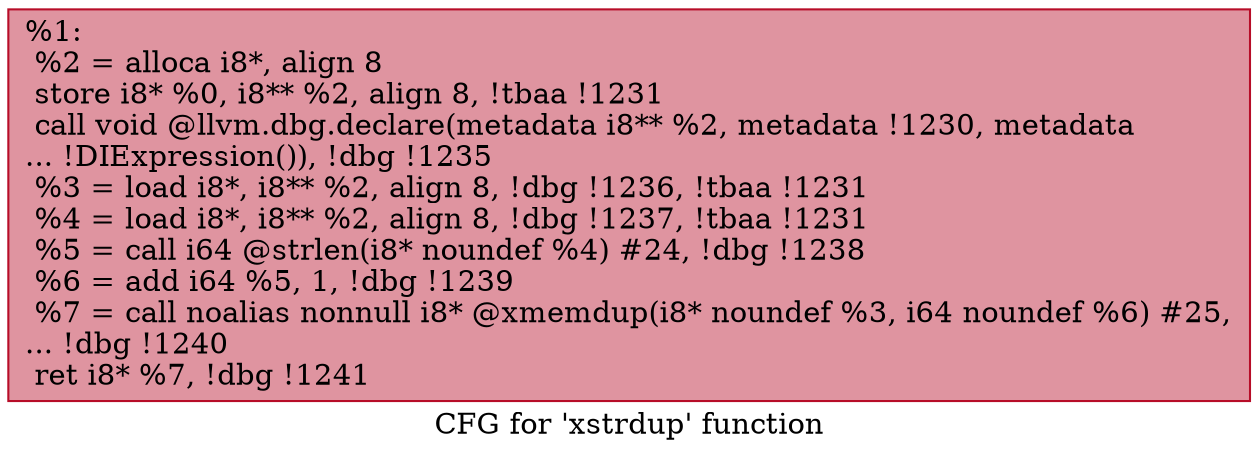 digraph "CFG for 'xstrdup' function" {
	label="CFG for 'xstrdup' function";

	Node0xb6f3f0 [shape=record,color="#b70d28ff", style=filled, fillcolor="#b70d2870",label="{%1:\l  %2 = alloca i8*, align 8\l  store i8* %0, i8** %2, align 8, !tbaa !1231\l  call void @llvm.dbg.declare(metadata i8** %2, metadata !1230, metadata\l... !DIExpression()), !dbg !1235\l  %3 = load i8*, i8** %2, align 8, !dbg !1236, !tbaa !1231\l  %4 = load i8*, i8** %2, align 8, !dbg !1237, !tbaa !1231\l  %5 = call i64 @strlen(i8* noundef %4) #24, !dbg !1238\l  %6 = add i64 %5, 1, !dbg !1239\l  %7 = call noalias nonnull i8* @xmemdup(i8* noundef %3, i64 noundef %6) #25,\l... !dbg !1240\l  ret i8* %7, !dbg !1241\l}"];
}
